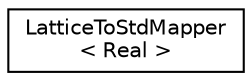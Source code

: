 digraph "Graphical Class Hierarchy"
{
  edge [fontname="Helvetica",fontsize="10",labelfontname="Helvetica",labelfontsize="10"];
  node [fontname="Helvetica",fontsize="10",shape=record];
  rankdir="LR";
  Node0 [label="LatticeToStdMapper\l\< Real \>",height=0.2,width=0.4,color="black", fillcolor="white", style="filled",URL="$classfst_1_1LatticeToStdMapper.html",tooltip="Class LatticeToStdMapper maps a LatticeArc to a normal arc (StdArc) by adding the elements of the Lat..."];
}
